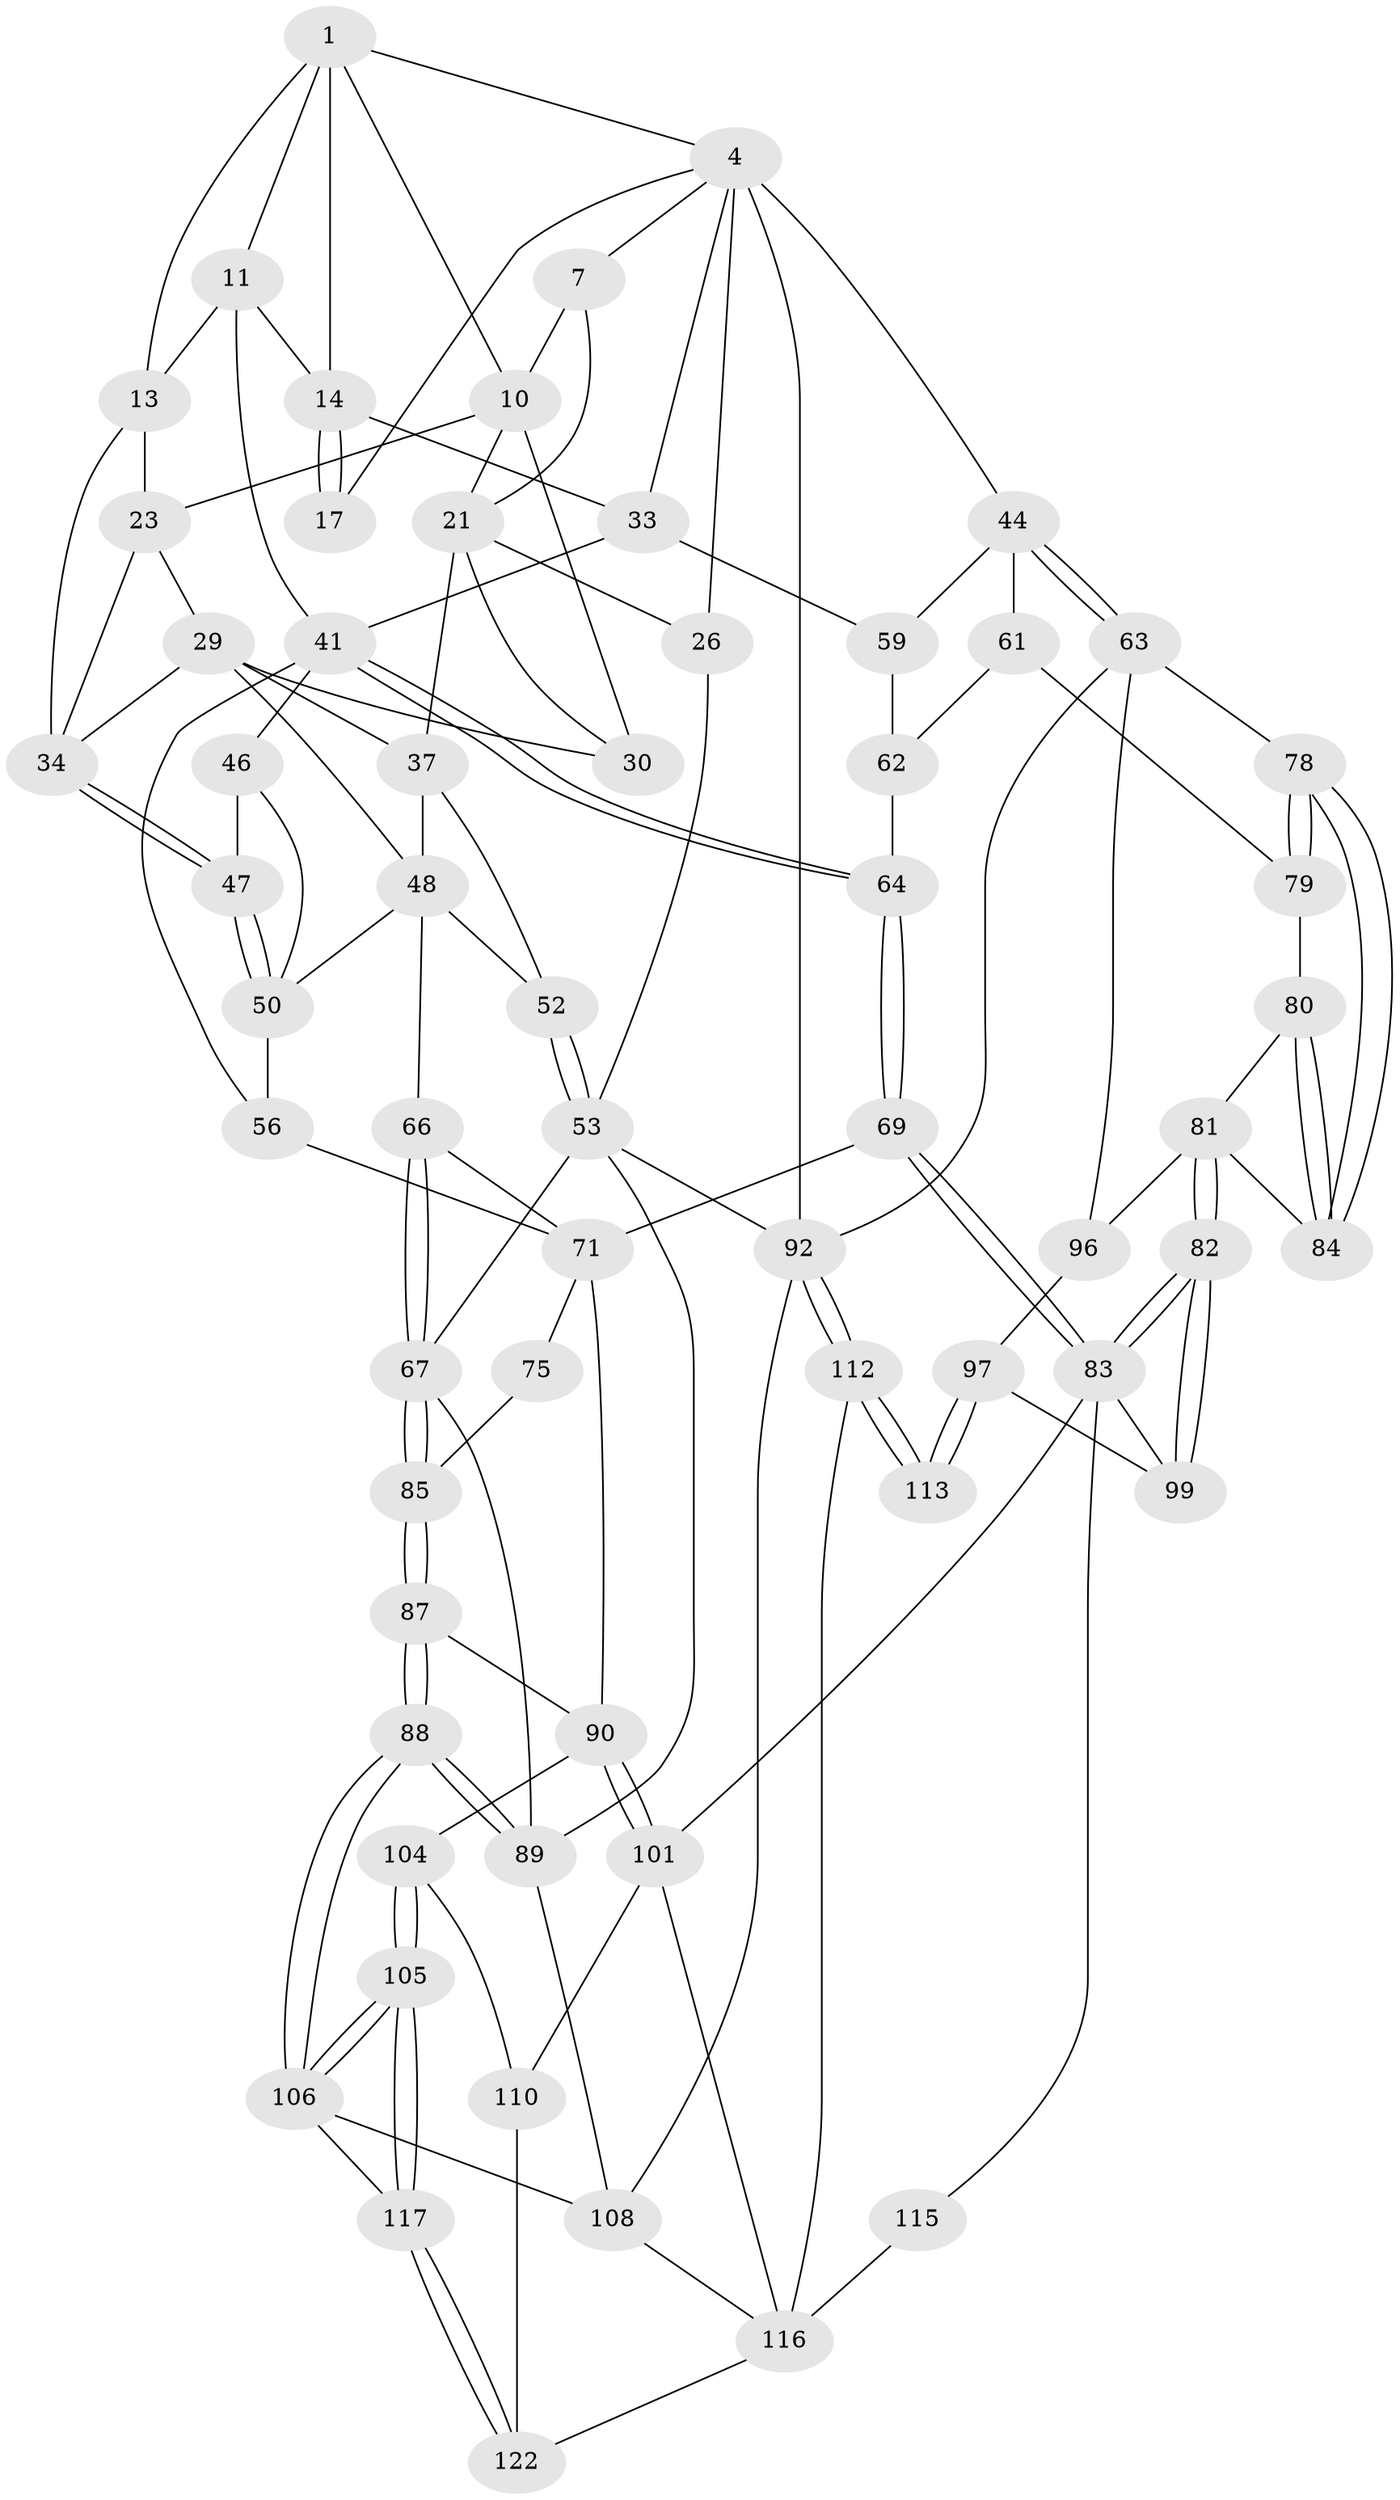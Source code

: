 // original degree distribution, {3: 0.015873015873015872, 5: 0.49206349206349204, 4: 0.25396825396825395, 6: 0.23809523809523808}
// Generated by graph-tools (version 1.1) at 2025/27/03/15/25 16:27:59]
// undirected, 63 vertices, 142 edges
graph export_dot {
graph [start="1"]
  node [color=gray90,style=filled];
  1 [pos="+0.5551210654678148+0",super="+2+9"];
  4 [pos="+1+0",super="+18+5"];
  7 [pos="+0+0",super="+8"];
  10 [pos="+0.3325925913369564+0.08850825290733896",super="+19"];
  11 [pos="+0.5245218193503934+0.21423022960748303",super="+12+16"];
  13 [pos="+0.4679664724557757+0.24098032674905334",super="+22"];
  14 [pos="+0.7016700038640344+0",super="+15"];
  17 [pos="+0.782750139354571+0.14481206751150338"];
  21 [pos="+0.11796523547419092+0",super="+24"];
  23 [pos="+0.3072686785060055+0.13737033743464824",super="+28"];
  26 [pos="+0+0.2566907332314806"];
  29 [pos="+0.19484790593537807+0.19958169120914637",super="+36"];
  30 [pos="+0.19349547276948367+0.14816162445986011"];
  33 [pos="+0.7086561277035459+0.34253770092213676",super="+40"];
  34 [pos="+0.38152217886899964+0.31577468746561194",super="+35"];
  37 [pos="+0.11915335196229387+0.31132954823443215",super="+38"];
  41 [pos="+0.6707045766948545+0.4460401890850533",super="+42"];
  44 [pos="+1+0.2860134771584357",super="+45"];
  46 [pos="+0.45058139730098523+0.40029847749111497"];
  47 [pos="+0.3772301048582856+0.36122052469500326"];
  48 [pos="+0.23031959122329113+0.4788139270866276",super="+51+49"];
  50 [pos="+0.36050838080546327+0.4009265386753997",super="+57"];
  52 [pos="+0.09036682222412641+0.48174089195559544"];
  53 [pos="+0+0.6001666055220546",super="+54"];
  56 [pos="+0.5230065630014299+0.5063787175369788"];
  59 [pos="+0.9101748461985836+0.3893294117300312"];
  61 [pos="+0.9236387911112041+0.5578210981248977",super="+76"];
  62 [pos="+0.8743020647938934+0.4423214218524664",super="+65"];
  63 [pos="+1+0.555485422262511",super="+77"];
  64 [pos="+0.737283788454428+0.5355175840469789"];
  66 [pos="+0.28822210981482227+0.5510751116894217"];
  67 [pos="+0.28377497682591313+0.5818732571509831",super="+68"];
  69 [pos="+0.7212426393741638+0.6644289202038214",super="+70"];
  71 [pos="+0.5390114600415823+0.5822186502491499",super="+74+72"];
  75 [pos="+0.4479033938598122+0.6563665919374977"];
  78 [pos="+1+0.6789232727247526"];
  79 [pos="+0.911813870220745+0.5820342085353305"];
  80 [pos="+0.9135403011780768+0.6295639130846108"];
  81 [pos="+0.8579155994113896+0.6989796847320494",super="+94"];
  82 [pos="+0.7770411293303123+0.7320442372581955"];
  83 [pos="+0.7377895394562733+0.7091645578932253",super="+100"];
  84 [pos="+1+0.6908123333934454"];
  85 [pos="+0.3002041382551561+0.636086763810393"];
  87 [pos="+0.300340251103232+0.7375515420149886"];
  88 [pos="+0.26080885455204006+0.7942181302326077"];
  89 [pos="+0.16238755845584116+0.7644612073304085",super="+95"];
  90 [pos="+0.4978577747956185+0.7649869599117209",super="+91"];
  92 [pos="+1+1",super="+120"];
  96 [pos="+0.9441827404053142+0.8227920230340376"];
  97 [pos="+0.9190772054314736+0.8312043190173407",super="+98"];
  99 [pos="+0.8040351560136699+0.793666609651063",super="+102"];
  101 [pos="+0.5375743208935877+0.8108550306671841",super="+109"];
  104 [pos="+0.39150047909781804+0.8723668242148205"];
  105 [pos="+0.2771868197967886+0.8703917401273037"];
  106 [pos="+0.2612533347394286+0.8054120059771082",super="+107"];
  108 [pos="+0.08643135849132871+0.8772777493487415",super="+119"];
  110 [pos="+0.5254503286335416+0.8807993208637802",super="+111"];
  112 [pos="+1+1"];
  113 [pos="+0.8816408771353498+1"];
  115 [pos="+0.6560857238369585+0.9202132520481825"];
  116 [pos="+0.5729148128771239+0.8900527643511433",super="+124"];
  117 [pos="+0.27463244947169985+0.8888271594274127"];
  122 [pos="+0.36623062937541373+1",super="+123"];
  1 -- 11;
  1 -- 4;
  1 -- 14;
  1 -- 10;
  1 -- 13;
  4 -- 17;
  4 -- 33;
  4 -- 7;
  4 -- 26;
  4 -- 44 [weight=2];
  4 -- 92 [weight=2];
  7 -- 21;
  7 -- 10;
  10 -- 21;
  10 -- 30;
  10 -- 23;
  11 -- 41;
  11 -- 13;
  11 -- 14 [weight=2];
  13 -- 34;
  13 -- 23;
  14 -- 17 [weight=2];
  14 -- 17;
  14 -- 33;
  21 -- 26;
  21 -- 30;
  21 -- 37;
  23 -- 29;
  23 -- 34;
  26 -- 53;
  29 -- 30;
  29 -- 48;
  29 -- 37;
  29 -- 34;
  33 -- 59;
  33 -- 41;
  34 -- 47;
  34 -- 47;
  37 -- 48;
  37 -- 52;
  41 -- 64;
  41 -- 64;
  41 -- 56;
  41 -- 46;
  44 -- 63 [weight=2];
  44 -- 63;
  44 -- 59;
  44 -- 61;
  46 -- 47;
  46 -- 50;
  47 -- 50;
  47 -- 50;
  48 -- 50;
  48 -- 66;
  48 -- 52;
  50 -- 56;
  52 -- 53;
  52 -- 53;
  53 -- 67;
  53 -- 89;
  53 -- 92;
  56 -- 71;
  59 -- 62;
  61 -- 62 [weight=2];
  61 -- 79;
  62 -- 64;
  63 -- 96;
  63 -- 92;
  63 -- 78;
  64 -- 69;
  64 -- 69;
  66 -- 67;
  66 -- 67;
  66 -- 71;
  67 -- 85;
  67 -- 85;
  67 -- 89;
  69 -- 83;
  69 -- 83;
  69 -- 71 [weight=2];
  71 -- 90;
  71 -- 75 [weight=2];
  75 -- 85;
  78 -- 79;
  78 -- 79;
  78 -- 84;
  78 -- 84;
  79 -- 80;
  80 -- 81;
  80 -- 84;
  80 -- 84;
  81 -- 82;
  81 -- 82;
  81 -- 96;
  81 -- 84;
  82 -- 83;
  82 -- 83;
  82 -- 99;
  82 -- 99;
  83 -- 99;
  83 -- 115;
  83 -- 101;
  85 -- 87;
  85 -- 87;
  87 -- 88;
  87 -- 88;
  87 -- 90;
  88 -- 89;
  88 -- 89;
  88 -- 106;
  88 -- 106;
  89 -- 108;
  90 -- 101;
  90 -- 101;
  90 -- 104;
  92 -- 112;
  92 -- 112;
  92 -- 108;
  96 -- 97;
  97 -- 113 [weight=2];
  97 -- 113;
  97 -- 99 [weight=2];
  101 -- 116;
  101 -- 110;
  104 -- 105;
  104 -- 105;
  104 -- 110;
  105 -- 106;
  105 -- 106;
  105 -- 117;
  105 -- 117;
  106 -- 108 [weight=2];
  106 -- 117;
  108 -- 116;
  110 -- 122 [weight=2];
  112 -- 113;
  112 -- 113;
  112 -- 116;
  115 -- 116 [weight=2];
  116 -- 122;
  117 -- 122;
  117 -- 122;
}
